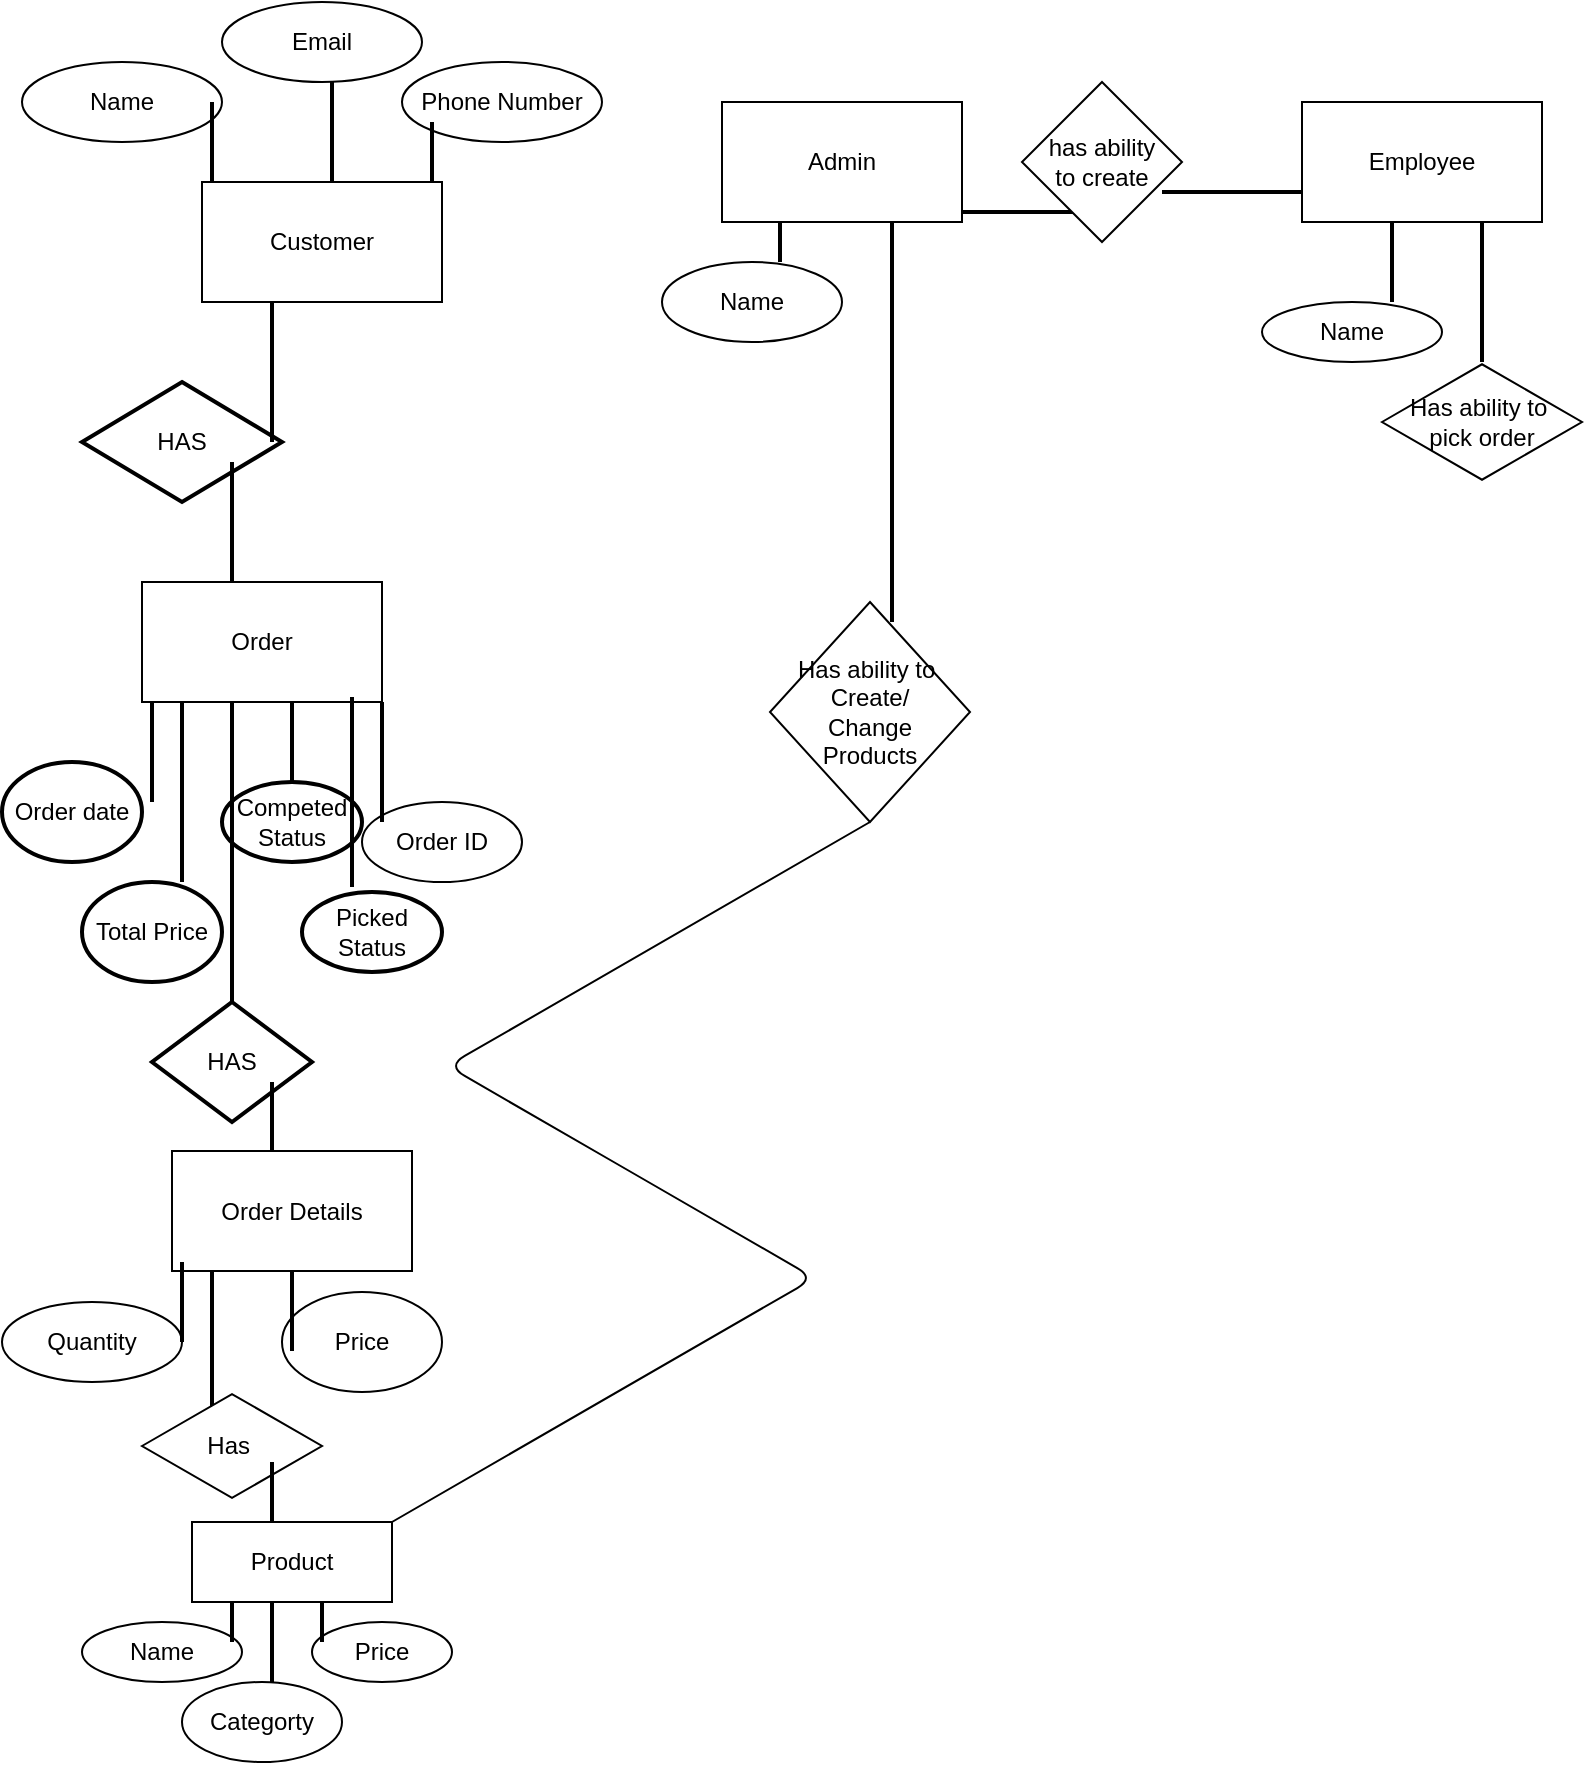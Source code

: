 <mxfile version="13.8.9" type="device"><diagram id="C5RBs43oDa-KdzZeNtuy" name="Page-1"><mxGraphModel dx="1038" dy="523" grid="1" gridSize="10" guides="1" tooltips="1" connect="1" arrows="1" fold="1" page="1" pageScale="1" pageWidth="827" pageHeight="1169" math="0" shadow="0"><root><mxCell id="WIyWlLk6GJQsqaUBKTNV-0"/><mxCell id="WIyWlLk6GJQsqaUBKTNV-1" parent="WIyWlLk6GJQsqaUBKTNV-0"/><UserObject label="Customer" treeRoot="1" id="sS67wfgT08bw872Y3PRP-0"><mxCell style="whiteSpace=wrap;html=1;align=center;treeFolding=1;treeMoving=1;newEdgeStyle={&quot;edgeStyle&quot;:&quot;elbowEdgeStyle&quot;,&quot;startArrow&quot;:&quot;none&quot;,&quot;endArrow&quot;:&quot;none&quot;};" vertex="1" parent="WIyWlLk6GJQsqaUBKTNV-1"><mxGeometry x="120" y="100" width="120" height="60" as="geometry"/></mxCell></UserObject><mxCell id="sS67wfgT08bw872Y3PRP-1" value="Name" style="ellipse;whiteSpace=wrap;html=1;align=center;newEdgeStyle={&quot;edgeStyle&quot;:&quot;entityRelationEdgeStyle&quot;,&quot;startArrow&quot;:&quot;none&quot;,&quot;endArrow&quot;:&quot;none&quot;,&quot;segment&quot;:10,&quot;curved&quot;:1};treeFolding=1;treeMoving=1;" vertex="1" parent="WIyWlLk6GJQsqaUBKTNV-1"><mxGeometry x="30" y="40" width="100" height="40" as="geometry"/></mxCell><mxCell id="sS67wfgT08bw872Y3PRP-2" value="Email" style="ellipse;whiteSpace=wrap;html=1;align=center;newEdgeStyle={&quot;edgeStyle&quot;:&quot;entityRelationEdgeStyle&quot;,&quot;startArrow&quot;:&quot;none&quot;,&quot;endArrow&quot;:&quot;none&quot;,&quot;segment&quot;:10,&quot;curved&quot;:1};treeFolding=1;treeMoving=1;" vertex="1" parent="WIyWlLk6GJQsqaUBKTNV-1"><mxGeometry x="130" y="10" width="100" height="40" as="geometry"/></mxCell><mxCell id="sS67wfgT08bw872Y3PRP-3" value="Phone Number" style="ellipse;whiteSpace=wrap;html=1;align=center;newEdgeStyle={&quot;edgeStyle&quot;:&quot;entityRelationEdgeStyle&quot;,&quot;startArrow&quot;:&quot;none&quot;,&quot;endArrow&quot;:&quot;none&quot;,&quot;segment&quot;:10,&quot;curved&quot;:1};treeFolding=1;treeMoving=1;" vertex="1" parent="WIyWlLk6GJQsqaUBKTNV-1"><mxGeometry x="220" y="40" width="100" height="40" as="geometry"/></mxCell><mxCell id="sS67wfgT08bw872Y3PRP-8" value="" style="line;strokeWidth=2;direction=south;html=1;" vertex="1" parent="WIyWlLk6GJQsqaUBKTNV-1"><mxGeometry x="180" y="50" width="10" height="50" as="geometry"/></mxCell><mxCell id="sS67wfgT08bw872Y3PRP-9" value="" style="line;strokeWidth=2;direction=south;html=1;" vertex="1" parent="WIyWlLk6GJQsqaUBKTNV-1"><mxGeometry x="230" y="70" width="10" height="30" as="geometry"/></mxCell><mxCell id="sS67wfgT08bw872Y3PRP-10" value="" style="line;strokeWidth=2;direction=south;html=1;" vertex="1" parent="WIyWlLk6GJQsqaUBKTNV-1"><mxGeometry x="120" y="60" width="10" height="40" as="geometry"/></mxCell><mxCell id="sS67wfgT08bw872Y3PRP-11" value="HAS" style="strokeWidth=2;html=1;shape=mxgraph.flowchart.decision;whiteSpace=wrap;" vertex="1" parent="WIyWlLk6GJQsqaUBKTNV-1"><mxGeometry x="60" y="200" width="100" height="60" as="geometry"/></mxCell><mxCell id="sS67wfgT08bw872Y3PRP-12" value="" style="line;strokeWidth=2;direction=south;html=1;" vertex="1" parent="WIyWlLk6GJQsqaUBKTNV-1"><mxGeometry x="150" y="160" width="10" height="70" as="geometry"/></mxCell><UserObject label="Order" treeRoot="1" id="sS67wfgT08bw872Y3PRP-13"><mxCell style="whiteSpace=wrap;html=1;align=center;treeFolding=1;treeMoving=1;newEdgeStyle={&quot;edgeStyle&quot;:&quot;elbowEdgeStyle&quot;,&quot;startArrow&quot;:&quot;none&quot;,&quot;endArrow&quot;:&quot;none&quot;};" vertex="1" parent="WIyWlLk6GJQsqaUBKTNV-1"><mxGeometry x="90" y="300" width="120" height="60" as="geometry"/></mxCell></UserObject><mxCell id="sS67wfgT08bw872Y3PRP-14" value="" style="line;strokeWidth=2;direction=south;html=1;" vertex="1" parent="WIyWlLk6GJQsqaUBKTNV-1"><mxGeometry x="130" y="240" width="10" height="60" as="geometry"/></mxCell><mxCell id="sS67wfgT08bw872Y3PRP-15" value="Order date" style="strokeWidth=2;html=1;shape=mxgraph.flowchart.start_1;whiteSpace=wrap;" vertex="1" parent="WIyWlLk6GJQsqaUBKTNV-1"><mxGeometry x="20" y="390" width="70" height="50" as="geometry"/></mxCell><mxCell id="sS67wfgT08bw872Y3PRP-16" value="Total Price" style="strokeWidth=2;html=1;shape=mxgraph.flowchart.start_1;whiteSpace=wrap;" vertex="1" parent="WIyWlLk6GJQsqaUBKTNV-1"><mxGeometry x="60" y="450" width="70" height="50" as="geometry"/></mxCell><mxCell id="sS67wfgT08bw872Y3PRP-17" value="Competed Status" style="strokeWidth=2;html=1;shape=mxgraph.flowchart.start_1;whiteSpace=wrap;" vertex="1" parent="WIyWlLk6GJQsqaUBKTNV-1"><mxGeometry x="130" y="400" width="70" height="40" as="geometry"/></mxCell><mxCell id="sS67wfgT08bw872Y3PRP-18" value="" style="line;strokeWidth=2;direction=south;html=1;" vertex="1" parent="WIyWlLk6GJQsqaUBKTNV-1"><mxGeometry x="160" y="360" width="10" height="40" as="geometry"/></mxCell><mxCell id="sS67wfgT08bw872Y3PRP-19" value="" style="line;strokeWidth=2;direction=south;html=1;" vertex="1" parent="WIyWlLk6GJQsqaUBKTNV-1"><mxGeometry x="90" y="360" width="10" height="50" as="geometry"/></mxCell><mxCell id="sS67wfgT08bw872Y3PRP-21" value="" style="line;strokeWidth=2;direction=south;html=1;" vertex="1" parent="WIyWlLk6GJQsqaUBKTNV-1"><mxGeometry x="105" y="360" width="10" height="90" as="geometry"/></mxCell><mxCell id="sS67wfgT08bw872Y3PRP-22" value="Picked Status" style="strokeWidth=2;html=1;shape=mxgraph.flowchart.start_1;whiteSpace=wrap;" vertex="1" parent="WIyWlLk6GJQsqaUBKTNV-1"><mxGeometry x="170" y="455" width="70" height="40" as="geometry"/></mxCell><mxCell id="sS67wfgT08bw872Y3PRP-23" value="" style="line;strokeWidth=2;direction=south;html=1;" vertex="1" parent="WIyWlLk6GJQsqaUBKTNV-1"><mxGeometry x="190" y="357.5" width="10" height="95" as="geometry"/></mxCell><mxCell id="sS67wfgT08bw872Y3PRP-27" value="" style="line;strokeWidth=2;direction=south;html=1;" vertex="1" parent="WIyWlLk6GJQsqaUBKTNV-1"><mxGeometry x="130" y="360" width="10" height="160" as="geometry"/></mxCell><mxCell id="sS67wfgT08bw872Y3PRP-28" value="HAS" style="strokeWidth=2;html=1;shape=mxgraph.flowchart.decision;whiteSpace=wrap;" vertex="1" parent="WIyWlLk6GJQsqaUBKTNV-1"><mxGeometry x="95" y="510" width="80" height="60" as="geometry"/></mxCell><mxCell id="sS67wfgT08bw872Y3PRP-29" value="" style="line;strokeWidth=2;direction=south;html=1;" vertex="1" parent="WIyWlLk6GJQsqaUBKTNV-1"><mxGeometry x="150" y="550" width="10" height="40" as="geometry"/></mxCell><mxCell id="sS67wfgT08bw872Y3PRP-31" value="Order Details" style="rounded=0;whiteSpace=wrap;html=1;" vertex="1" parent="WIyWlLk6GJQsqaUBKTNV-1"><mxGeometry x="105" y="584.5" width="120" height="60" as="geometry"/></mxCell><mxCell id="sS67wfgT08bw872Y3PRP-32" value="Quantity" style="ellipse;whiteSpace=wrap;html=1;" vertex="1" parent="WIyWlLk6GJQsqaUBKTNV-1"><mxGeometry x="20" y="660" width="90" height="40" as="geometry"/></mxCell><mxCell id="sS67wfgT08bw872Y3PRP-33" value="Price" style="ellipse;whiteSpace=wrap;html=1;" vertex="1" parent="WIyWlLk6GJQsqaUBKTNV-1"><mxGeometry x="160" y="655" width="80" height="50" as="geometry"/></mxCell><mxCell id="sS67wfgT08bw872Y3PRP-34" value="" style="line;strokeWidth=2;direction=south;html=1;" vertex="1" parent="WIyWlLk6GJQsqaUBKTNV-1"><mxGeometry x="105" y="640" width="10" height="40" as="geometry"/></mxCell><mxCell id="sS67wfgT08bw872Y3PRP-35" value="" style="line;strokeWidth=2;direction=south;html=1;" vertex="1" parent="WIyWlLk6GJQsqaUBKTNV-1"><mxGeometry x="160" y="644.5" width="10" height="40" as="geometry"/></mxCell><mxCell id="sS67wfgT08bw872Y3PRP-36" value="Order ID" style="ellipse;whiteSpace=wrap;html=1;" vertex="1" parent="WIyWlLk6GJQsqaUBKTNV-1"><mxGeometry x="200" y="410" width="80" height="40" as="geometry"/></mxCell><mxCell id="sS67wfgT08bw872Y3PRP-37" value="" style="line;strokeWidth=2;direction=south;html=1;" vertex="1" parent="WIyWlLk6GJQsqaUBKTNV-1"><mxGeometry x="175" y="360" width="70" height="60" as="geometry"/></mxCell><mxCell id="sS67wfgT08bw872Y3PRP-38" value="" style="line;strokeWidth=2;direction=south;html=1;" vertex="1" parent="WIyWlLk6GJQsqaUBKTNV-1"><mxGeometry x="120" y="644.5" width="10" height="70" as="geometry"/></mxCell><mxCell id="sS67wfgT08bw872Y3PRP-39" value="Has&amp;nbsp;" style="html=1;whiteSpace=wrap;aspect=fixed;shape=isoRectangle;" vertex="1" parent="WIyWlLk6GJQsqaUBKTNV-1"><mxGeometry x="90" y="705" width="90" height="54" as="geometry"/></mxCell><mxCell id="sS67wfgT08bw872Y3PRP-40" value="" style="line;strokeWidth=2;direction=south;html=1;" vertex="1" parent="WIyWlLk6GJQsqaUBKTNV-1"><mxGeometry x="150" y="740" width="10" height="40" as="geometry"/></mxCell><mxCell id="sS67wfgT08bw872Y3PRP-41" value="Product" style="rounded=0;whiteSpace=wrap;html=1;" vertex="1" parent="WIyWlLk6GJQsqaUBKTNV-1"><mxGeometry x="115" y="770" width="100" height="40" as="geometry"/></mxCell><mxCell id="sS67wfgT08bw872Y3PRP-42" value="Name" style="ellipse;whiteSpace=wrap;html=1;" vertex="1" parent="WIyWlLk6GJQsqaUBKTNV-1"><mxGeometry x="60" y="820" width="80" height="30" as="geometry"/></mxCell><mxCell id="sS67wfgT08bw872Y3PRP-43" value="Price" style="ellipse;whiteSpace=wrap;html=1;" vertex="1" parent="WIyWlLk6GJQsqaUBKTNV-1"><mxGeometry x="175" y="820" width="70" height="30" as="geometry"/></mxCell><mxCell id="sS67wfgT08bw872Y3PRP-44" value="Categorty" style="ellipse;whiteSpace=wrap;html=1;" vertex="1" parent="WIyWlLk6GJQsqaUBKTNV-1"><mxGeometry x="110" y="850" width="80" height="40" as="geometry"/></mxCell><mxCell id="sS67wfgT08bw872Y3PRP-45" value="" style="line;strokeWidth=2;direction=south;html=1;" vertex="1" parent="WIyWlLk6GJQsqaUBKTNV-1"><mxGeometry x="150" y="810" width="10" height="40" as="geometry"/></mxCell><mxCell id="sS67wfgT08bw872Y3PRP-46" value="" style="line;strokeWidth=2;direction=south;html=1;" vertex="1" parent="WIyWlLk6GJQsqaUBKTNV-1"><mxGeometry x="130" y="810" width="10" height="20" as="geometry"/></mxCell><mxCell id="sS67wfgT08bw872Y3PRP-47" value="" style="line;strokeWidth=2;direction=south;html=1;" vertex="1" parent="WIyWlLk6GJQsqaUBKTNV-1"><mxGeometry x="175" y="810" width="10" height="20" as="geometry"/></mxCell><mxCell id="sS67wfgT08bw872Y3PRP-48" value="Admin" style="rounded=0;whiteSpace=wrap;html=1;" vertex="1" parent="WIyWlLk6GJQsqaUBKTNV-1"><mxGeometry x="380" y="60" width="120" height="60" as="geometry"/></mxCell><mxCell id="sS67wfgT08bw872Y3PRP-50" value="Name" style="ellipse;whiteSpace=wrap;html=1;" vertex="1" parent="WIyWlLk6GJQsqaUBKTNV-1"><mxGeometry x="350" y="140" width="90" height="40" as="geometry"/></mxCell><mxCell id="sS67wfgT08bw872Y3PRP-51" value="" style="line;strokeWidth=2;direction=south;html=1;" vertex="1" parent="WIyWlLk6GJQsqaUBKTNV-1"><mxGeometry x="404" y="120" width="10" height="20" as="geometry"/></mxCell><mxCell id="sS67wfgT08bw872Y3PRP-52" value="Employee" style="rounded=0;whiteSpace=wrap;html=1;" vertex="1" parent="WIyWlLk6GJQsqaUBKTNV-1"><mxGeometry x="670" y="60" width="120" height="60" as="geometry"/></mxCell><mxCell id="sS67wfgT08bw872Y3PRP-53" value="" style="line;strokeWidth=2;direction=south;html=1;" vertex="1" parent="WIyWlLk6GJQsqaUBKTNV-1"><mxGeometry x="710" y="120" width="10" height="40" as="geometry"/></mxCell><mxCell id="sS67wfgT08bw872Y3PRP-55" value="Name" style="ellipse;whiteSpace=wrap;html=1;" vertex="1" parent="WIyWlLk6GJQsqaUBKTNV-1"><mxGeometry x="650" y="160" width="90" height="30" as="geometry"/></mxCell><mxCell id="sS67wfgT08bw872Y3PRP-60" value="" style="line;strokeWidth=2;html=1;" vertex="1" parent="WIyWlLk6GJQsqaUBKTNV-1"><mxGeometry x="500" y="110" width="70" height="10" as="geometry"/></mxCell><mxCell id="sS67wfgT08bw872Y3PRP-62" value="has ability&lt;br&gt;to create" style="rhombus;whiteSpace=wrap;html=1;" vertex="1" parent="WIyWlLk6GJQsqaUBKTNV-1"><mxGeometry x="530" y="50" width="80" height="80" as="geometry"/></mxCell><mxCell id="sS67wfgT08bw872Y3PRP-63" value="" style="line;strokeWidth=2;html=1;" vertex="1" parent="WIyWlLk6GJQsqaUBKTNV-1"><mxGeometry x="600" y="100" width="70" height="10" as="geometry"/></mxCell><mxCell id="sS67wfgT08bw872Y3PRP-64" value="Has ability to&amp;nbsp;&lt;br&gt;pick order" style="html=1;whiteSpace=wrap;aspect=fixed;shape=isoRectangle;" vertex="1" parent="WIyWlLk6GJQsqaUBKTNV-1"><mxGeometry x="710" y="190" width="100" height="60" as="geometry"/></mxCell><mxCell id="sS67wfgT08bw872Y3PRP-65" value="" style="line;strokeWidth=2;direction=south;html=1;" vertex="1" parent="WIyWlLk6GJQsqaUBKTNV-1"><mxGeometry x="755" y="120" width="10" height="70" as="geometry"/></mxCell><mxCell id="sS67wfgT08bw872Y3PRP-67" value="Has ability to&amp;nbsp;&lt;br&gt;Create/&lt;br&gt;Change&lt;br&gt;Products" style="rhombus;whiteSpace=wrap;html=1;" vertex="1" parent="WIyWlLk6GJQsqaUBKTNV-1"><mxGeometry x="404" y="310" width="100" height="110" as="geometry"/></mxCell><mxCell id="sS67wfgT08bw872Y3PRP-68" value="" style="line;strokeWidth=2;direction=south;html=1;" vertex="1" parent="WIyWlLk6GJQsqaUBKTNV-1"><mxGeometry x="460" y="120" width="10" height="200" as="geometry"/></mxCell><mxCell id="sS67wfgT08bw872Y3PRP-70" value="" style="edgeStyle=isometricEdgeStyle;endArrow=none;html=1;exitX=1;exitY=0;exitDx=0;exitDy=0;entryX=0.5;entryY=1;entryDx=0;entryDy=0;" edge="1" parent="WIyWlLk6GJQsqaUBKTNV-1" source="sS67wfgT08bw872Y3PRP-41" target="sS67wfgT08bw872Y3PRP-67"><mxGeometry width="50" height="100" relative="1" as="geometry"><mxPoint x="390" y="610" as="sourcePoint"/><mxPoint x="440" y="510" as="targetPoint"/></mxGeometry></mxCell></root></mxGraphModel></diagram></mxfile>